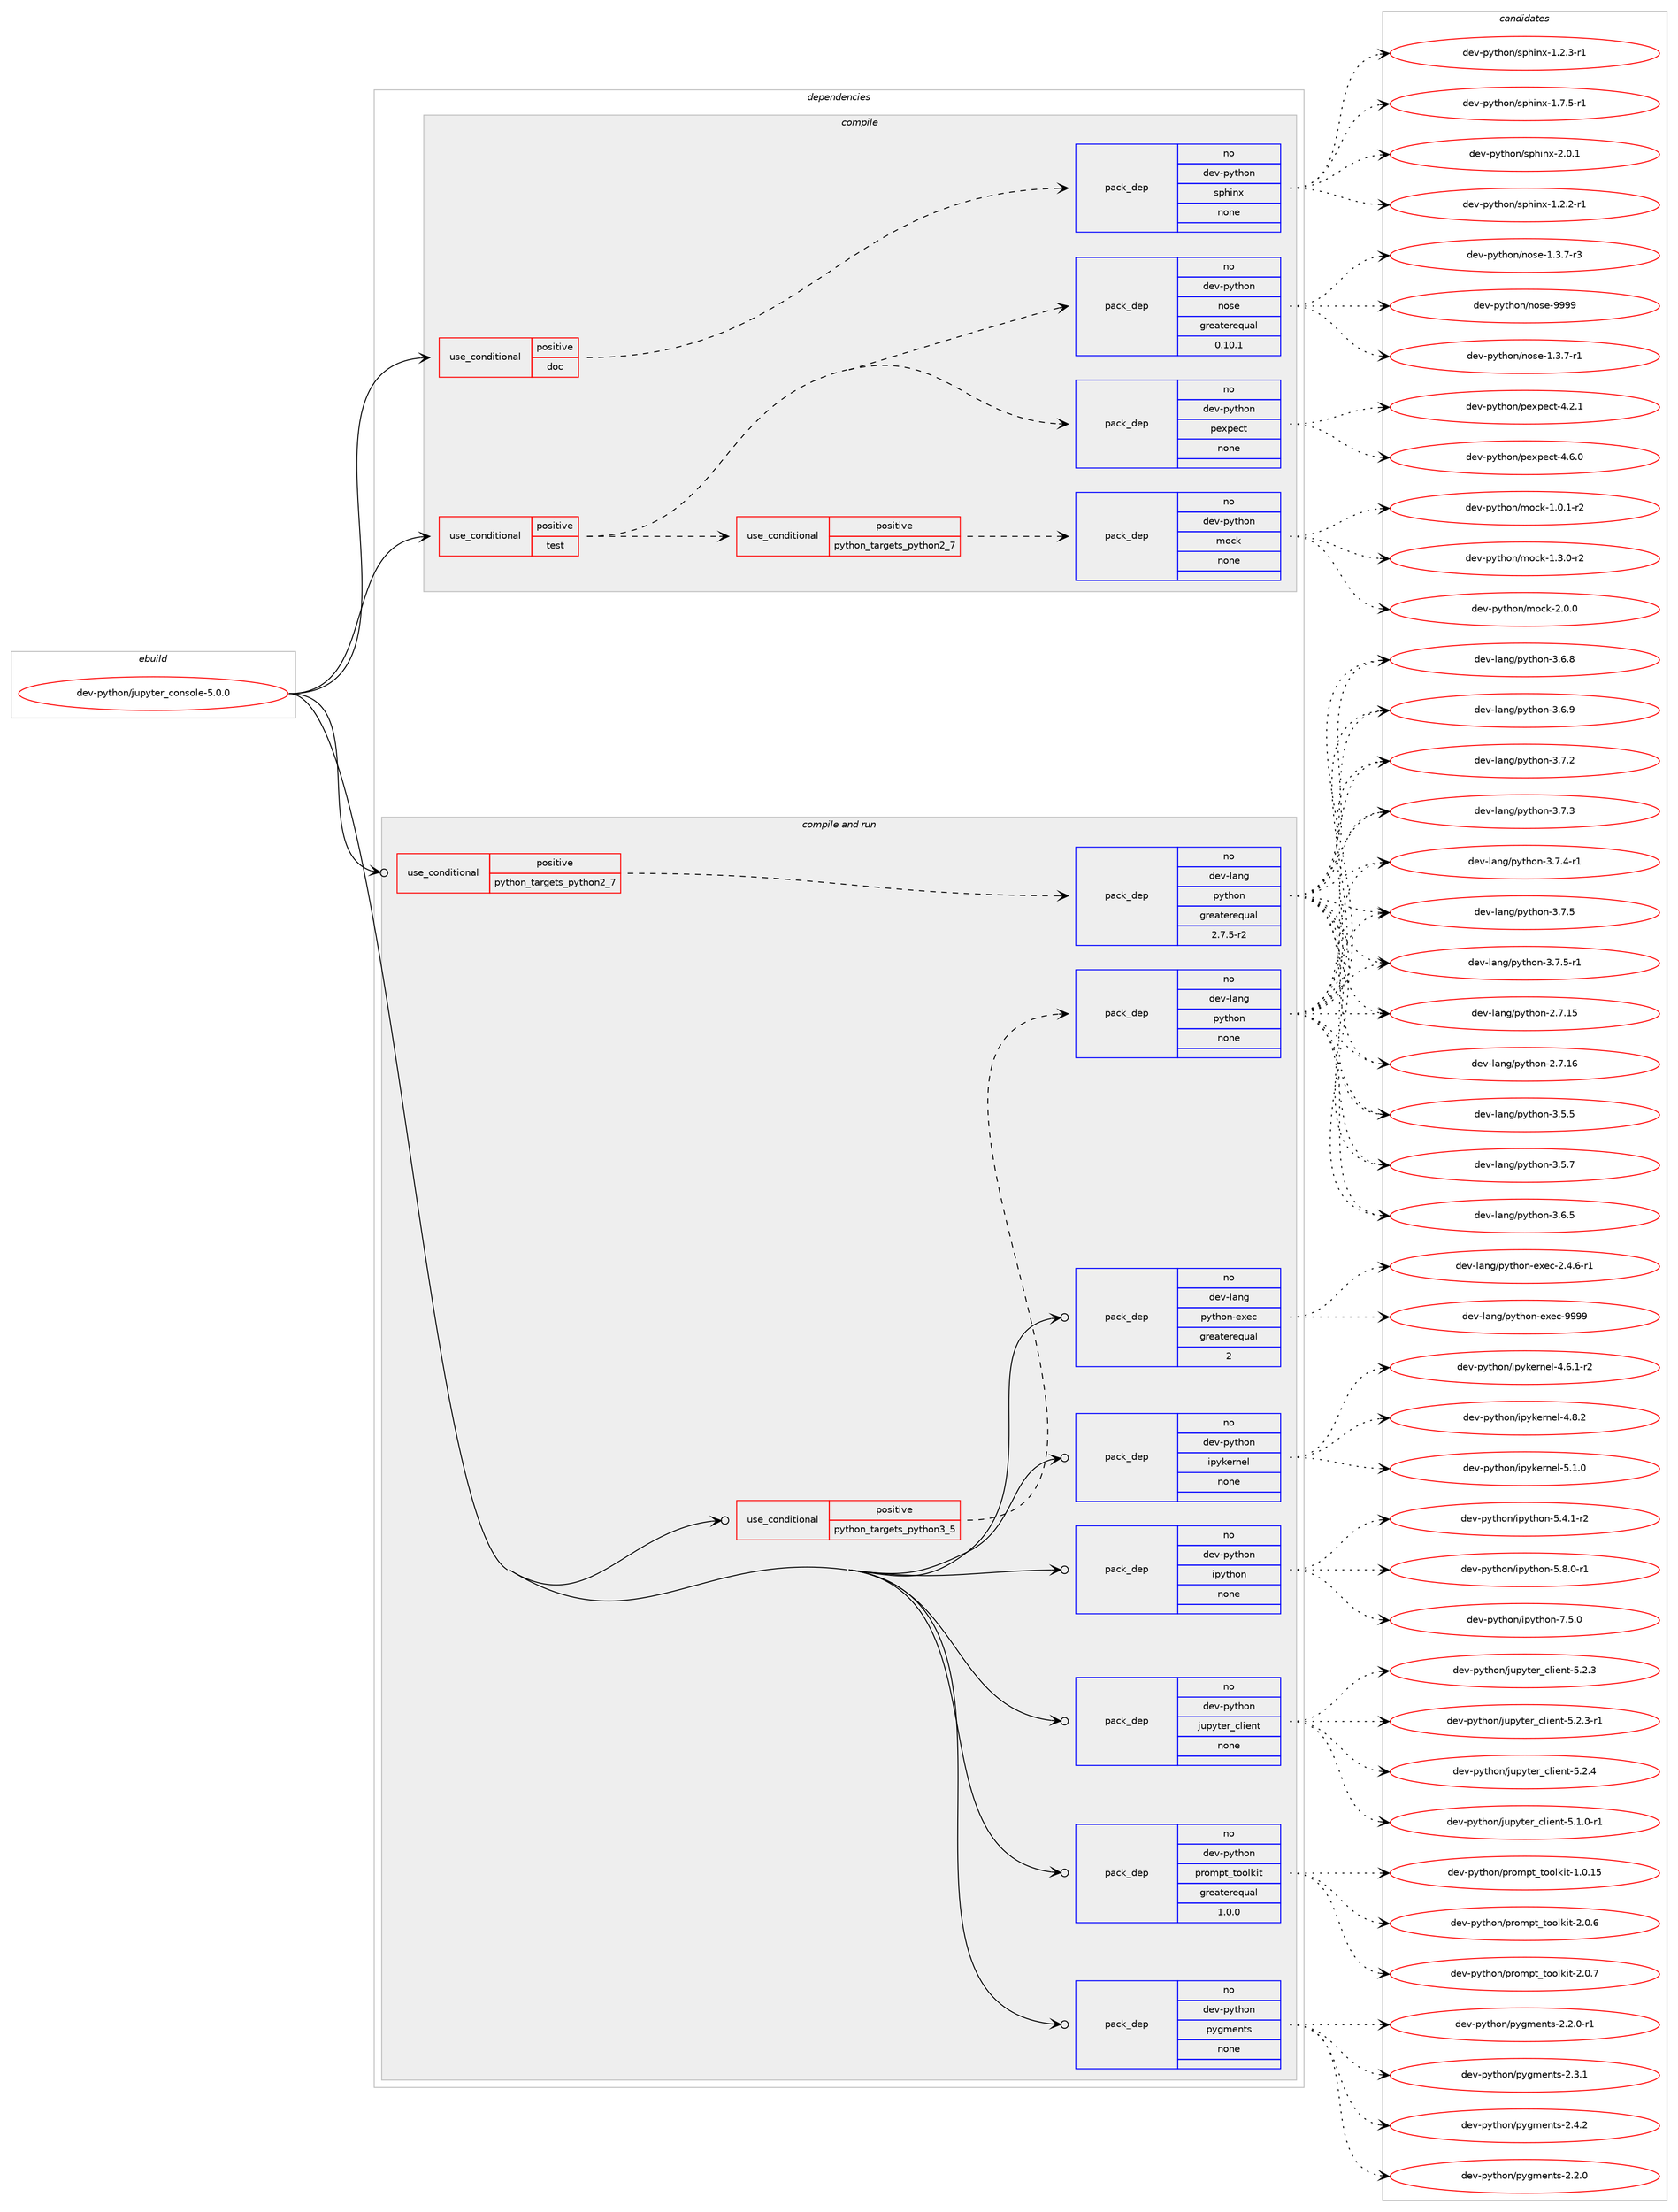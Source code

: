 digraph prolog {

# *************
# Graph options
# *************

newrank=true;
concentrate=true;
compound=true;
graph [rankdir=LR,fontname=Helvetica,fontsize=10,ranksep=1.5];#, ranksep=2.5, nodesep=0.2];
edge  [arrowhead=vee];
node  [fontname=Helvetica,fontsize=10];

# **********
# The ebuild
# **********

subgraph cluster_leftcol {
color=gray;
rank=same;
label=<<i>ebuild</i>>;
id [label="dev-python/jupyter_console-5.0.0", color=red, width=4, href="../dev-python/jupyter_console-5.0.0.svg"];
}

# ****************
# The dependencies
# ****************

subgraph cluster_midcol {
color=gray;
label=<<i>dependencies</i>>;
subgraph cluster_compile {
fillcolor="#eeeeee";
style=filled;
label=<<i>compile</i>>;
subgraph cond141663 {
dependency611904 [label=<<TABLE BORDER="0" CELLBORDER="1" CELLSPACING="0" CELLPADDING="4"><TR><TD ROWSPAN="3" CELLPADDING="10">use_conditional</TD></TR><TR><TD>positive</TD></TR><TR><TD>doc</TD></TR></TABLE>>, shape=none, color=red];
subgraph pack458438 {
dependency611905 [label=<<TABLE BORDER="0" CELLBORDER="1" CELLSPACING="0" CELLPADDING="4" WIDTH="220"><TR><TD ROWSPAN="6" CELLPADDING="30">pack_dep</TD></TR><TR><TD WIDTH="110">no</TD></TR><TR><TD>dev-python</TD></TR><TR><TD>sphinx</TD></TR><TR><TD>none</TD></TR><TR><TD></TD></TR></TABLE>>, shape=none, color=blue];
}
dependency611904:e -> dependency611905:w [weight=20,style="dashed",arrowhead="vee"];
}
id:e -> dependency611904:w [weight=20,style="solid",arrowhead="vee"];
subgraph cond141664 {
dependency611906 [label=<<TABLE BORDER="0" CELLBORDER="1" CELLSPACING="0" CELLPADDING="4"><TR><TD ROWSPAN="3" CELLPADDING="10">use_conditional</TD></TR><TR><TD>positive</TD></TR><TR><TD>test</TD></TR></TABLE>>, shape=none, color=red];
subgraph cond141665 {
dependency611907 [label=<<TABLE BORDER="0" CELLBORDER="1" CELLSPACING="0" CELLPADDING="4"><TR><TD ROWSPAN="3" CELLPADDING="10">use_conditional</TD></TR><TR><TD>positive</TD></TR><TR><TD>python_targets_python2_7</TD></TR></TABLE>>, shape=none, color=red];
subgraph pack458439 {
dependency611908 [label=<<TABLE BORDER="0" CELLBORDER="1" CELLSPACING="0" CELLPADDING="4" WIDTH="220"><TR><TD ROWSPAN="6" CELLPADDING="30">pack_dep</TD></TR><TR><TD WIDTH="110">no</TD></TR><TR><TD>dev-python</TD></TR><TR><TD>mock</TD></TR><TR><TD>none</TD></TR><TR><TD></TD></TR></TABLE>>, shape=none, color=blue];
}
dependency611907:e -> dependency611908:w [weight=20,style="dashed",arrowhead="vee"];
}
dependency611906:e -> dependency611907:w [weight=20,style="dashed",arrowhead="vee"];
subgraph pack458440 {
dependency611909 [label=<<TABLE BORDER="0" CELLBORDER="1" CELLSPACING="0" CELLPADDING="4" WIDTH="220"><TR><TD ROWSPAN="6" CELLPADDING="30">pack_dep</TD></TR><TR><TD WIDTH="110">no</TD></TR><TR><TD>dev-python</TD></TR><TR><TD>pexpect</TD></TR><TR><TD>none</TD></TR><TR><TD></TD></TR></TABLE>>, shape=none, color=blue];
}
dependency611906:e -> dependency611909:w [weight=20,style="dashed",arrowhead="vee"];
subgraph pack458441 {
dependency611910 [label=<<TABLE BORDER="0" CELLBORDER="1" CELLSPACING="0" CELLPADDING="4" WIDTH="220"><TR><TD ROWSPAN="6" CELLPADDING="30">pack_dep</TD></TR><TR><TD WIDTH="110">no</TD></TR><TR><TD>dev-python</TD></TR><TR><TD>nose</TD></TR><TR><TD>greaterequal</TD></TR><TR><TD>0.10.1</TD></TR></TABLE>>, shape=none, color=blue];
}
dependency611906:e -> dependency611910:w [weight=20,style="dashed",arrowhead="vee"];
}
id:e -> dependency611906:w [weight=20,style="solid",arrowhead="vee"];
}
subgraph cluster_compileandrun {
fillcolor="#eeeeee";
style=filled;
label=<<i>compile and run</i>>;
subgraph cond141666 {
dependency611911 [label=<<TABLE BORDER="0" CELLBORDER="1" CELLSPACING="0" CELLPADDING="4"><TR><TD ROWSPAN="3" CELLPADDING="10">use_conditional</TD></TR><TR><TD>positive</TD></TR><TR><TD>python_targets_python2_7</TD></TR></TABLE>>, shape=none, color=red];
subgraph pack458442 {
dependency611912 [label=<<TABLE BORDER="0" CELLBORDER="1" CELLSPACING="0" CELLPADDING="4" WIDTH="220"><TR><TD ROWSPAN="6" CELLPADDING="30">pack_dep</TD></TR><TR><TD WIDTH="110">no</TD></TR><TR><TD>dev-lang</TD></TR><TR><TD>python</TD></TR><TR><TD>greaterequal</TD></TR><TR><TD>2.7.5-r2</TD></TR></TABLE>>, shape=none, color=blue];
}
dependency611911:e -> dependency611912:w [weight=20,style="dashed",arrowhead="vee"];
}
id:e -> dependency611911:w [weight=20,style="solid",arrowhead="odotvee"];
subgraph cond141667 {
dependency611913 [label=<<TABLE BORDER="0" CELLBORDER="1" CELLSPACING="0" CELLPADDING="4"><TR><TD ROWSPAN="3" CELLPADDING="10">use_conditional</TD></TR><TR><TD>positive</TD></TR><TR><TD>python_targets_python3_5</TD></TR></TABLE>>, shape=none, color=red];
subgraph pack458443 {
dependency611914 [label=<<TABLE BORDER="0" CELLBORDER="1" CELLSPACING="0" CELLPADDING="4" WIDTH="220"><TR><TD ROWSPAN="6" CELLPADDING="30">pack_dep</TD></TR><TR><TD WIDTH="110">no</TD></TR><TR><TD>dev-lang</TD></TR><TR><TD>python</TD></TR><TR><TD>none</TD></TR><TR><TD></TD></TR></TABLE>>, shape=none, color=blue];
}
dependency611913:e -> dependency611914:w [weight=20,style="dashed",arrowhead="vee"];
}
id:e -> dependency611913:w [weight=20,style="solid",arrowhead="odotvee"];
subgraph pack458444 {
dependency611915 [label=<<TABLE BORDER="0" CELLBORDER="1" CELLSPACING="0" CELLPADDING="4" WIDTH="220"><TR><TD ROWSPAN="6" CELLPADDING="30">pack_dep</TD></TR><TR><TD WIDTH="110">no</TD></TR><TR><TD>dev-lang</TD></TR><TR><TD>python-exec</TD></TR><TR><TD>greaterequal</TD></TR><TR><TD>2</TD></TR></TABLE>>, shape=none, color=blue];
}
id:e -> dependency611915:w [weight=20,style="solid",arrowhead="odotvee"];
subgraph pack458445 {
dependency611916 [label=<<TABLE BORDER="0" CELLBORDER="1" CELLSPACING="0" CELLPADDING="4" WIDTH="220"><TR><TD ROWSPAN="6" CELLPADDING="30">pack_dep</TD></TR><TR><TD WIDTH="110">no</TD></TR><TR><TD>dev-python</TD></TR><TR><TD>ipykernel</TD></TR><TR><TD>none</TD></TR><TR><TD></TD></TR></TABLE>>, shape=none, color=blue];
}
id:e -> dependency611916:w [weight=20,style="solid",arrowhead="odotvee"];
subgraph pack458446 {
dependency611917 [label=<<TABLE BORDER="0" CELLBORDER="1" CELLSPACING="0" CELLPADDING="4" WIDTH="220"><TR><TD ROWSPAN="6" CELLPADDING="30">pack_dep</TD></TR><TR><TD WIDTH="110">no</TD></TR><TR><TD>dev-python</TD></TR><TR><TD>ipython</TD></TR><TR><TD>none</TD></TR><TR><TD></TD></TR></TABLE>>, shape=none, color=blue];
}
id:e -> dependency611917:w [weight=20,style="solid",arrowhead="odotvee"];
subgraph pack458447 {
dependency611918 [label=<<TABLE BORDER="0" CELLBORDER="1" CELLSPACING="0" CELLPADDING="4" WIDTH="220"><TR><TD ROWSPAN="6" CELLPADDING="30">pack_dep</TD></TR><TR><TD WIDTH="110">no</TD></TR><TR><TD>dev-python</TD></TR><TR><TD>jupyter_client</TD></TR><TR><TD>none</TD></TR><TR><TD></TD></TR></TABLE>>, shape=none, color=blue];
}
id:e -> dependency611918:w [weight=20,style="solid",arrowhead="odotvee"];
subgraph pack458448 {
dependency611919 [label=<<TABLE BORDER="0" CELLBORDER="1" CELLSPACING="0" CELLPADDING="4" WIDTH="220"><TR><TD ROWSPAN="6" CELLPADDING="30">pack_dep</TD></TR><TR><TD WIDTH="110">no</TD></TR><TR><TD>dev-python</TD></TR><TR><TD>prompt_toolkit</TD></TR><TR><TD>greaterequal</TD></TR><TR><TD>1.0.0</TD></TR></TABLE>>, shape=none, color=blue];
}
id:e -> dependency611919:w [weight=20,style="solid",arrowhead="odotvee"];
subgraph pack458449 {
dependency611920 [label=<<TABLE BORDER="0" CELLBORDER="1" CELLSPACING="0" CELLPADDING="4" WIDTH="220"><TR><TD ROWSPAN="6" CELLPADDING="30">pack_dep</TD></TR><TR><TD WIDTH="110">no</TD></TR><TR><TD>dev-python</TD></TR><TR><TD>pygments</TD></TR><TR><TD>none</TD></TR><TR><TD></TD></TR></TABLE>>, shape=none, color=blue];
}
id:e -> dependency611920:w [weight=20,style="solid",arrowhead="odotvee"];
}
subgraph cluster_run {
fillcolor="#eeeeee";
style=filled;
label=<<i>run</i>>;
}
}

# **************
# The candidates
# **************

subgraph cluster_choices {
rank=same;
color=gray;
label=<<i>candidates</i>>;

subgraph choice458438 {
color=black;
nodesep=1;
choice10010111845112121116104111110471151121041051101204549465046504511449 [label="dev-python/sphinx-1.2.2-r1", color=red, width=4,href="../dev-python/sphinx-1.2.2-r1.svg"];
choice10010111845112121116104111110471151121041051101204549465046514511449 [label="dev-python/sphinx-1.2.3-r1", color=red, width=4,href="../dev-python/sphinx-1.2.3-r1.svg"];
choice10010111845112121116104111110471151121041051101204549465546534511449 [label="dev-python/sphinx-1.7.5-r1", color=red, width=4,href="../dev-python/sphinx-1.7.5-r1.svg"];
choice1001011184511212111610411111047115112104105110120455046484649 [label="dev-python/sphinx-2.0.1", color=red, width=4,href="../dev-python/sphinx-2.0.1.svg"];
dependency611905:e -> choice10010111845112121116104111110471151121041051101204549465046504511449:w [style=dotted,weight="100"];
dependency611905:e -> choice10010111845112121116104111110471151121041051101204549465046514511449:w [style=dotted,weight="100"];
dependency611905:e -> choice10010111845112121116104111110471151121041051101204549465546534511449:w [style=dotted,weight="100"];
dependency611905:e -> choice1001011184511212111610411111047115112104105110120455046484649:w [style=dotted,weight="100"];
}
subgraph choice458439 {
color=black;
nodesep=1;
choice1001011184511212111610411111047109111991074549464846494511450 [label="dev-python/mock-1.0.1-r2", color=red, width=4,href="../dev-python/mock-1.0.1-r2.svg"];
choice1001011184511212111610411111047109111991074549465146484511450 [label="dev-python/mock-1.3.0-r2", color=red, width=4,href="../dev-python/mock-1.3.0-r2.svg"];
choice100101118451121211161041111104710911199107455046484648 [label="dev-python/mock-2.0.0", color=red, width=4,href="../dev-python/mock-2.0.0.svg"];
dependency611908:e -> choice1001011184511212111610411111047109111991074549464846494511450:w [style=dotted,weight="100"];
dependency611908:e -> choice1001011184511212111610411111047109111991074549465146484511450:w [style=dotted,weight="100"];
dependency611908:e -> choice100101118451121211161041111104710911199107455046484648:w [style=dotted,weight="100"];
}
subgraph choice458440 {
color=black;
nodesep=1;
choice100101118451121211161041111104711210112011210199116455246504649 [label="dev-python/pexpect-4.2.1", color=red, width=4,href="../dev-python/pexpect-4.2.1.svg"];
choice100101118451121211161041111104711210112011210199116455246544648 [label="dev-python/pexpect-4.6.0", color=red, width=4,href="../dev-python/pexpect-4.6.0.svg"];
dependency611909:e -> choice100101118451121211161041111104711210112011210199116455246504649:w [style=dotted,weight="100"];
dependency611909:e -> choice100101118451121211161041111104711210112011210199116455246544648:w [style=dotted,weight="100"];
}
subgraph choice458441 {
color=black;
nodesep=1;
choice10010111845112121116104111110471101111151014549465146554511449 [label="dev-python/nose-1.3.7-r1", color=red, width=4,href="../dev-python/nose-1.3.7-r1.svg"];
choice10010111845112121116104111110471101111151014549465146554511451 [label="dev-python/nose-1.3.7-r3", color=red, width=4,href="../dev-python/nose-1.3.7-r3.svg"];
choice10010111845112121116104111110471101111151014557575757 [label="dev-python/nose-9999", color=red, width=4,href="../dev-python/nose-9999.svg"];
dependency611910:e -> choice10010111845112121116104111110471101111151014549465146554511449:w [style=dotted,weight="100"];
dependency611910:e -> choice10010111845112121116104111110471101111151014549465146554511451:w [style=dotted,weight="100"];
dependency611910:e -> choice10010111845112121116104111110471101111151014557575757:w [style=dotted,weight="100"];
}
subgraph choice458442 {
color=black;
nodesep=1;
choice10010111845108971101034711212111610411111045504655464953 [label="dev-lang/python-2.7.15", color=red, width=4,href="../dev-lang/python-2.7.15.svg"];
choice10010111845108971101034711212111610411111045504655464954 [label="dev-lang/python-2.7.16", color=red, width=4,href="../dev-lang/python-2.7.16.svg"];
choice100101118451089711010347112121116104111110455146534653 [label="dev-lang/python-3.5.5", color=red, width=4,href="../dev-lang/python-3.5.5.svg"];
choice100101118451089711010347112121116104111110455146534655 [label="dev-lang/python-3.5.7", color=red, width=4,href="../dev-lang/python-3.5.7.svg"];
choice100101118451089711010347112121116104111110455146544653 [label="dev-lang/python-3.6.5", color=red, width=4,href="../dev-lang/python-3.6.5.svg"];
choice100101118451089711010347112121116104111110455146544656 [label="dev-lang/python-3.6.8", color=red, width=4,href="../dev-lang/python-3.6.8.svg"];
choice100101118451089711010347112121116104111110455146544657 [label="dev-lang/python-3.6.9", color=red, width=4,href="../dev-lang/python-3.6.9.svg"];
choice100101118451089711010347112121116104111110455146554650 [label="dev-lang/python-3.7.2", color=red, width=4,href="../dev-lang/python-3.7.2.svg"];
choice100101118451089711010347112121116104111110455146554651 [label="dev-lang/python-3.7.3", color=red, width=4,href="../dev-lang/python-3.7.3.svg"];
choice1001011184510897110103471121211161041111104551465546524511449 [label="dev-lang/python-3.7.4-r1", color=red, width=4,href="../dev-lang/python-3.7.4-r1.svg"];
choice100101118451089711010347112121116104111110455146554653 [label="dev-lang/python-3.7.5", color=red, width=4,href="../dev-lang/python-3.7.5.svg"];
choice1001011184510897110103471121211161041111104551465546534511449 [label="dev-lang/python-3.7.5-r1", color=red, width=4,href="../dev-lang/python-3.7.5-r1.svg"];
dependency611912:e -> choice10010111845108971101034711212111610411111045504655464953:w [style=dotted,weight="100"];
dependency611912:e -> choice10010111845108971101034711212111610411111045504655464954:w [style=dotted,weight="100"];
dependency611912:e -> choice100101118451089711010347112121116104111110455146534653:w [style=dotted,weight="100"];
dependency611912:e -> choice100101118451089711010347112121116104111110455146534655:w [style=dotted,weight="100"];
dependency611912:e -> choice100101118451089711010347112121116104111110455146544653:w [style=dotted,weight="100"];
dependency611912:e -> choice100101118451089711010347112121116104111110455146544656:w [style=dotted,weight="100"];
dependency611912:e -> choice100101118451089711010347112121116104111110455146544657:w [style=dotted,weight="100"];
dependency611912:e -> choice100101118451089711010347112121116104111110455146554650:w [style=dotted,weight="100"];
dependency611912:e -> choice100101118451089711010347112121116104111110455146554651:w [style=dotted,weight="100"];
dependency611912:e -> choice1001011184510897110103471121211161041111104551465546524511449:w [style=dotted,weight="100"];
dependency611912:e -> choice100101118451089711010347112121116104111110455146554653:w [style=dotted,weight="100"];
dependency611912:e -> choice1001011184510897110103471121211161041111104551465546534511449:w [style=dotted,weight="100"];
}
subgraph choice458443 {
color=black;
nodesep=1;
choice10010111845108971101034711212111610411111045504655464953 [label="dev-lang/python-2.7.15", color=red, width=4,href="../dev-lang/python-2.7.15.svg"];
choice10010111845108971101034711212111610411111045504655464954 [label="dev-lang/python-2.7.16", color=red, width=4,href="../dev-lang/python-2.7.16.svg"];
choice100101118451089711010347112121116104111110455146534653 [label="dev-lang/python-3.5.5", color=red, width=4,href="../dev-lang/python-3.5.5.svg"];
choice100101118451089711010347112121116104111110455146534655 [label="dev-lang/python-3.5.7", color=red, width=4,href="../dev-lang/python-3.5.7.svg"];
choice100101118451089711010347112121116104111110455146544653 [label="dev-lang/python-3.6.5", color=red, width=4,href="../dev-lang/python-3.6.5.svg"];
choice100101118451089711010347112121116104111110455146544656 [label="dev-lang/python-3.6.8", color=red, width=4,href="../dev-lang/python-3.6.8.svg"];
choice100101118451089711010347112121116104111110455146544657 [label="dev-lang/python-3.6.9", color=red, width=4,href="../dev-lang/python-3.6.9.svg"];
choice100101118451089711010347112121116104111110455146554650 [label="dev-lang/python-3.7.2", color=red, width=4,href="../dev-lang/python-3.7.2.svg"];
choice100101118451089711010347112121116104111110455146554651 [label="dev-lang/python-3.7.3", color=red, width=4,href="../dev-lang/python-3.7.3.svg"];
choice1001011184510897110103471121211161041111104551465546524511449 [label="dev-lang/python-3.7.4-r1", color=red, width=4,href="../dev-lang/python-3.7.4-r1.svg"];
choice100101118451089711010347112121116104111110455146554653 [label="dev-lang/python-3.7.5", color=red, width=4,href="../dev-lang/python-3.7.5.svg"];
choice1001011184510897110103471121211161041111104551465546534511449 [label="dev-lang/python-3.7.5-r1", color=red, width=4,href="../dev-lang/python-3.7.5-r1.svg"];
dependency611914:e -> choice10010111845108971101034711212111610411111045504655464953:w [style=dotted,weight="100"];
dependency611914:e -> choice10010111845108971101034711212111610411111045504655464954:w [style=dotted,weight="100"];
dependency611914:e -> choice100101118451089711010347112121116104111110455146534653:w [style=dotted,weight="100"];
dependency611914:e -> choice100101118451089711010347112121116104111110455146534655:w [style=dotted,weight="100"];
dependency611914:e -> choice100101118451089711010347112121116104111110455146544653:w [style=dotted,weight="100"];
dependency611914:e -> choice100101118451089711010347112121116104111110455146544656:w [style=dotted,weight="100"];
dependency611914:e -> choice100101118451089711010347112121116104111110455146544657:w [style=dotted,weight="100"];
dependency611914:e -> choice100101118451089711010347112121116104111110455146554650:w [style=dotted,weight="100"];
dependency611914:e -> choice100101118451089711010347112121116104111110455146554651:w [style=dotted,weight="100"];
dependency611914:e -> choice1001011184510897110103471121211161041111104551465546524511449:w [style=dotted,weight="100"];
dependency611914:e -> choice100101118451089711010347112121116104111110455146554653:w [style=dotted,weight="100"];
dependency611914:e -> choice1001011184510897110103471121211161041111104551465546534511449:w [style=dotted,weight="100"];
}
subgraph choice458444 {
color=black;
nodesep=1;
choice10010111845108971101034711212111610411111045101120101994550465246544511449 [label="dev-lang/python-exec-2.4.6-r1", color=red, width=4,href="../dev-lang/python-exec-2.4.6-r1.svg"];
choice10010111845108971101034711212111610411111045101120101994557575757 [label="dev-lang/python-exec-9999", color=red, width=4,href="../dev-lang/python-exec-9999.svg"];
dependency611915:e -> choice10010111845108971101034711212111610411111045101120101994550465246544511449:w [style=dotted,weight="100"];
dependency611915:e -> choice10010111845108971101034711212111610411111045101120101994557575757:w [style=dotted,weight="100"];
}
subgraph choice458445 {
color=black;
nodesep=1;
choice10010111845112121116104111110471051121211071011141101011084552465446494511450 [label="dev-python/ipykernel-4.6.1-r2", color=red, width=4,href="../dev-python/ipykernel-4.6.1-r2.svg"];
choice1001011184511212111610411111047105112121107101114110101108455246564650 [label="dev-python/ipykernel-4.8.2", color=red, width=4,href="../dev-python/ipykernel-4.8.2.svg"];
choice1001011184511212111610411111047105112121107101114110101108455346494648 [label="dev-python/ipykernel-5.1.0", color=red, width=4,href="../dev-python/ipykernel-5.1.0.svg"];
dependency611916:e -> choice10010111845112121116104111110471051121211071011141101011084552465446494511450:w [style=dotted,weight="100"];
dependency611916:e -> choice1001011184511212111610411111047105112121107101114110101108455246564650:w [style=dotted,weight="100"];
dependency611916:e -> choice1001011184511212111610411111047105112121107101114110101108455346494648:w [style=dotted,weight="100"];
}
subgraph choice458446 {
color=black;
nodesep=1;
choice10010111845112121116104111110471051121211161041111104553465246494511450 [label="dev-python/ipython-5.4.1-r2", color=red, width=4,href="../dev-python/ipython-5.4.1-r2.svg"];
choice10010111845112121116104111110471051121211161041111104553465646484511449 [label="dev-python/ipython-5.8.0-r1", color=red, width=4,href="../dev-python/ipython-5.8.0-r1.svg"];
choice1001011184511212111610411111047105112121116104111110455546534648 [label="dev-python/ipython-7.5.0", color=red, width=4,href="../dev-python/ipython-7.5.0.svg"];
dependency611917:e -> choice10010111845112121116104111110471051121211161041111104553465246494511450:w [style=dotted,weight="100"];
dependency611917:e -> choice10010111845112121116104111110471051121211161041111104553465646484511449:w [style=dotted,weight="100"];
dependency611917:e -> choice1001011184511212111610411111047105112121116104111110455546534648:w [style=dotted,weight="100"];
}
subgraph choice458447 {
color=black;
nodesep=1;
choice100101118451121211161041111104710611711212111610111495991081051011101164553464946484511449 [label="dev-python/jupyter_client-5.1.0-r1", color=red, width=4,href="../dev-python/jupyter_client-5.1.0-r1.svg"];
choice10010111845112121116104111110471061171121211161011149599108105101110116455346504651 [label="dev-python/jupyter_client-5.2.3", color=red, width=4,href="../dev-python/jupyter_client-5.2.3.svg"];
choice100101118451121211161041111104710611711212111610111495991081051011101164553465046514511449 [label="dev-python/jupyter_client-5.2.3-r1", color=red, width=4,href="../dev-python/jupyter_client-5.2.3-r1.svg"];
choice10010111845112121116104111110471061171121211161011149599108105101110116455346504652 [label="dev-python/jupyter_client-5.2.4", color=red, width=4,href="../dev-python/jupyter_client-5.2.4.svg"];
dependency611918:e -> choice100101118451121211161041111104710611711212111610111495991081051011101164553464946484511449:w [style=dotted,weight="100"];
dependency611918:e -> choice10010111845112121116104111110471061171121211161011149599108105101110116455346504651:w [style=dotted,weight="100"];
dependency611918:e -> choice100101118451121211161041111104710611711212111610111495991081051011101164553465046514511449:w [style=dotted,weight="100"];
dependency611918:e -> choice10010111845112121116104111110471061171121211161011149599108105101110116455346504652:w [style=dotted,weight="100"];
}
subgraph choice458448 {
color=black;
nodesep=1;
choice10010111845112121116104111110471121141111091121169511611111110810710511645494648464953 [label="dev-python/prompt_toolkit-1.0.15", color=red, width=4,href="../dev-python/prompt_toolkit-1.0.15.svg"];
choice100101118451121211161041111104711211411110911211695116111111108107105116455046484654 [label="dev-python/prompt_toolkit-2.0.6", color=red, width=4,href="../dev-python/prompt_toolkit-2.0.6.svg"];
choice100101118451121211161041111104711211411110911211695116111111108107105116455046484655 [label="dev-python/prompt_toolkit-2.0.7", color=red, width=4,href="../dev-python/prompt_toolkit-2.0.7.svg"];
dependency611919:e -> choice10010111845112121116104111110471121141111091121169511611111110810710511645494648464953:w [style=dotted,weight="100"];
dependency611919:e -> choice100101118451121211161041111104711211411110911211695116111111108107105116455046484654:w [style=dotted,weight="100"];
dependency611919:e -> choice100101118451121211161041111104711211411110911211695116111111108107105116455046484655:w [style=dotted,weight="100"];
}
subgraph choice458449 {
color=black;
nodesep=1;
choice1001011184511212111610411111047112121103109101110116115455046504648 [label="dev-python/pygments-2.2.0", color=red, width=4,href="../dev-python/pygments-2.2.0.svg"];
choice10010111845112121116104111110471121211031091011101161154550465046484511449 [label="dev-python/pygments-2.2.0-r1", color=red, width=4,href="../dev-python/pygments-2.2.0-r1.svg"];
choice1001011184511212111610411111047112121103109101110116115455046514649 [label="dev-python/pygments-2.3.1", color=red, width=4,href="../dev-python/pygments-2.3.1.svg"];
choice1001011184511212111610411111047112121103109101110116115455046524650 [label="dev-python/pygments-2.4.2", color=red, width=4,href="../dev-python/pygments-2.4.2.svg"];
dependency611920:e -> choice1001011184511212111610411111047112121103109101110116115455046504648:w [style=dotted,weight="100"];
dependency611920:e -> choice10010111845112121116104111110471121211031091011101161154550465046484511449:w [style=dotted,weight="100"];
dependency611920:e -> choice1001011184511212111610411111047112121103109101110116115455046514649:w [style=dotted,weight="100"];
dependency611920:e -> choice1001011184511212111610411111047112121103109101110116115455046524650:w [style=dotted,weight="100"];
}
}

}
